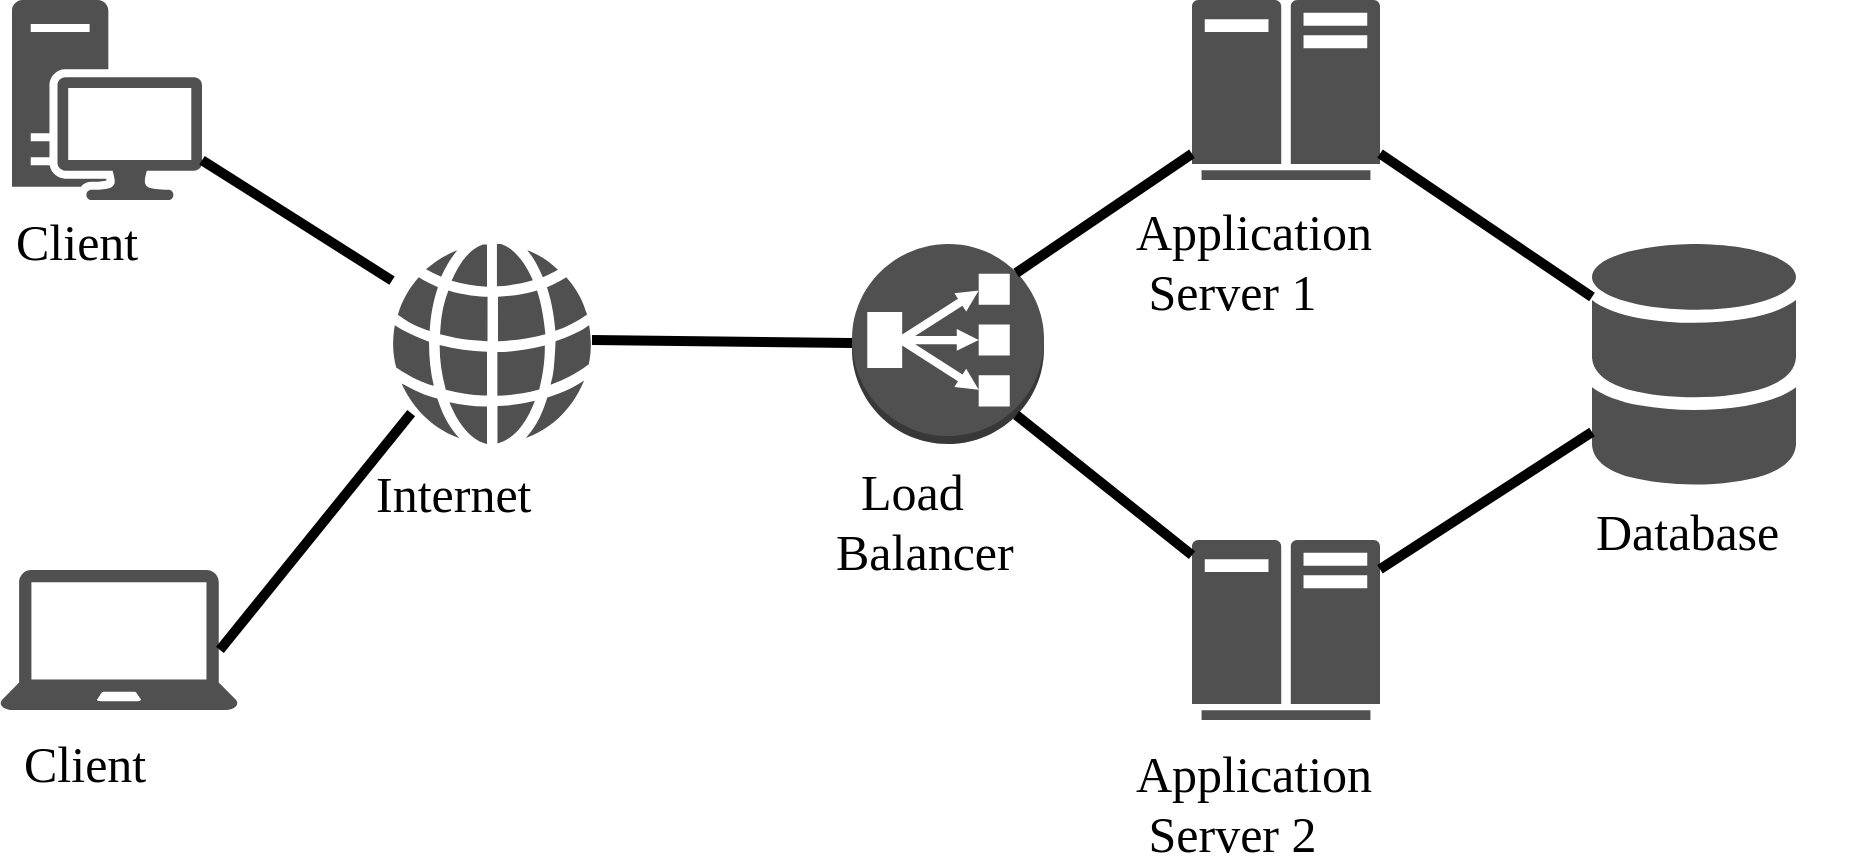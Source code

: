 <mxfile version="10.5.2" type="device"><diagram id="3_2tXSdrnfjgmkfOQSLF" name="Page-1"><mxGraphModel dx="1181" dy="547" grid="1" gridSize="10" guides="1" tooltips="1" connect="1" arrows="1" fold="1" page="1" pageScale="1" pageWidth="827" pageHeight="1169" math="0" shadow="0"><root><mxCell id="0"/><mxCell id="1" parent="0"/><mxCell id="wp0pYAxfHHxQcY7Bj9SA-3" value="" style="shadow=0;dashed=0;html=1;strokeColor=none;fillColor=#505050;labelPosition=center;verticalLabelPosition=bottom;verticalAlign=top;outlineConnect=0;align=center;shape=mxgraph.office.devices.workstation;" vertex="1" parent="1"><mxGeometry x="60" y="100" width="95" height="100" as="geometry"/></mxCell><mxCell id="wp0pYAxfHHxQcY7Bj9SA-6" value="" style="shadow=0;dashed=0;html=1;strokeColor=none;fillColor=#505050;labelPosition=center;verticalLabelPosition=bottom;verticalAlign=top;outlineConnect=0;align=center;shape=mxgraph.office.concepts.globe_internet;" vertex="1" parent="1"><mxGeometry x="250" y="222" width="100" height="100" as="geometry"/></mxCell><mxCell id="wp0pYAxfHHxQcY7Bj9SA-7" value="" style="shadow=0;dashed=0;html=1;strokeColor=none;fillColor=#505050;labelPosition=center;verticalLabelPosition=bottom;verticalAlign=top;outlineConnect=0;align=center;shape=mxgraph.office.databases.database_mini_2;" vertex="1" parent="1"><mxGeometry x="850" y="222" width="102" height="122" as="geometry"/></mxCell><mxCell id="wp0pYAxfHHxQcY7Bj9SA-9" value="" style="endArrow=none;html=1;strokeWidth=5;" edge="1" parent="1" source="wp0pYAxfHHxQcY7Bj9SA-6" target="wp0pYAxfHHxQcY7Bj9SA-3"><mxGeometry width="50" height="50" relative="1" as="geometry"><mxPoint x="160" y="225" as="sourcePoint"/><mxPoint x="210" y="175" as="targetPoint"/></mxGeometry></mxCell><mxCell id="wp0pYAxfHHxQcY7Bj9SA-12" value="" style="shadow=0;dashed=0;html=1;strokeColor=none;fillColor=#505050;labelPosition=center;verticalLabelPosition=bottom;verticalAlign=top;outlineConnect=0;align=center;shape=mxgraph.office.devices.laptop;" vertex="1" parent="1"><mxGeometry x="54" y="385" width="119" height="70" as="geometry"/></mxCell><mxCell id="wp0pYAxfHHxQcY7Bj9SA-13" value="" style="endArrow=none;html=1;strokeWidth=5;entryX=0.924;entryY=0.571;entryDx=0;entryDy=0;entryPerimeter=0;exitX=0.096;exitY=0.846;exitDx=0;exitDy=0;exitPerimeter=0;" edge="1" parent="1" source="wp0pYAxfHHxQcY7Bj9SA-6" target="wp0pYAxfHHxQcY7Bj9SA-12"><mxGeometry width="50" height="50" relative="1" as="geometry"><mxPoint x="315" y="421.705" as="sourcePoint"/><mxPoint x="150" y="360.205" as="targetPoint"/></mxGeometry></mxCell><mxCell id="wp0pYAxfHHxQcY7Bj9SA-15" value="" style="outlineConnect=0;dashed=0;verticalLabelPosition=bottom;verticalAlign=top;align=center;html=1;shape=mxgraph.aws3.classic_load_balancer;fillColor=#505050;gradientColor=none;" vertex="1" parent="1"><mxGeometry x="480" y="222" width="96" height="100" as="geometry"/></mxCell><mxCell id="wp0pYAxfHHxQcY7Bj9SA-16" value="" style="endArrow=none;html=1;strokeWidth=5;entryX=1;entryY=0.48;entryDx=0;entryDy=0;entryPerimeter=0;" edge="1" parent="1" source="wp0pYAxfHHxQcY7Bj9SA-15" target="wp0pYAxfHHxQcY7Bj9SA-6"><mxGeometry width="50" height="50" relative="1" as="geometry"><mxPoint x="440" y="270" as="sourcePoint"/><mxPoint x="356" y="332.3" as="targetPoint"/></mxGeometry></mxCell><mxCell id="wp0pYAxfHHxQcY7Bj9SA-20" value="" style="shadow=0;dashed=0;html=1;strokeColor=none;fillColor=#505050;labelPosition=center;verticalLabelPosition=bottom;verticalAlign=top;outlineConnect=0;align=center;shape=mxgraph.office.servers.mainframe_host;" vertex="1" parent="1"><mxGeometry x="650" y="370" width="94" height="90" as="geometry"/></mxCell><mxCell id="wp0pYAxfHHxQcY7Bj9SA-21" value="" style="shadow=0;dashed=0;html=1;strokeColor=none;fillColor=#505050;labelPosition=center;verticalLabelPosition=bottom;verticalAlign=top;outlineConnect=0;align=center;shape=mxgraph.office.servers.mainframe_host;" vertex="1" parent="1"><mxGeometry x="650" y="100" width="94" height="90" as="geometry"/></mxCell><mxCell id="wp0pYAxfHHxQcY7Bj9SA-22" value="" style="endArrow=none;html=1;strokeWidth=5;entryX=0.855;entryY=0.145;entryDx=0;entryDy=0;entryPerimeter=0;" edge="1" parent="1" source="wp0pYAxfHHxQcY7Bj9SA-21" target="wp0pYAxfHHxQcY7Bj9SA-15"><mxGeometry width="50" height="50" relative="1" as="geometry"><mxPoint x="640" y="170" as="sourcePoint"/><mxPoint x="440" y="130" as="targetPoint"/></mxGeometry></mxCell><mxCell id="wp0pYAxfHHxQcY7Bj9SA-23" value="" style="endArrow=none;html=1;strokeWidth=5;entryX=0.855;entryY=0.855;entryDx=0;entryDy=0;entryPerimeter=0;" edge="1" parent="1" source="wp0pYAxfHHxQcY7Bj9SA-20" target="wp0pYAxfHHxQcY7Bj9SA-15"><mxGeometry width="50" height="50" relative="1" as="geometry"><mxPoint x="500" y="291.461" as="sourcePoint"/><mxPoint x="540" y="360" as="targetPoint"/></mxGeometry></mxCell><mxCell id="wp0pYAxfHHxQcY7Bj9SA-24" value="" style="endArrow=none;html=1;strokeWidth=5;" edge="1" parent="1" source="wp0pYAxfHHxQcY7Bj9SA-7" target="wp0pYAxfHHxQcY7Bj9SA-21"><mxGeometry width="50" height="50" relative="1" as="geometry"><mxPoint x="850" y="145.03" as="sourcePoint"/><mxPoint x="750" y="180" as="targetPoint"/></mxGeometry></mxCell><mxCell id="wp0pYAxfHHxQcY7Bj9SA-26" value="" style="endArrow=none;html=1;strokeWidth=5;" edge="1" parent="1" source="wp0pYAxfHHxQcY7Bj9SA-7" target="wp0pYAxfHHxQcY7Bj9SA-20"><mxGeometry width="50" height="50" relative="1" as="geometry"><mxPoint x="660" y="193.548" as="sourcePoint"/><mxPoint x="750" y="340" as="targetPoint"/></mxGeometry></mxCell><mxCell id="wp0pYAxfHHxQcY7Bj9SA-27" value="&lt;font face=&quot;Lucida Console&quot; style=&quot;font-size: 25px&quot;&gt;Client&lt;/font&gt;" style="text;html=1;resizable=0;points=[];autosize=1;align=left;verticalAlign=top;spacingTop=-4;" vertex="1" parent="1"><mxGeometry x="60" y="204" width="110" height="20" as="geometry"/></mxCell><mxCell id="wp0pYAxfHHxQcY7Bj9SA-28" value="&lt;font face=&quot;Lucida Console&quot; style=&quot;font-size: 25px&quot;&gt;Client&lt;/font&gt;" style="text;html=1;resizable=0;points=[];autosize=1;align=left;verticalAlign=top;spacingTop=-4;" vertex="1" parent="1"><mxGeometry x="64" y="465" width="110" height="20" as="geometry"/></mxCell><mxCell id="wp0pYAxfHHxQcY7Bj9SA-29" value="&lt;font face=&quot;Lucida Console&quot; style=&quot;font-size: 25px&quot;&gt;Internet&lt;/font&gt;" style="text;html=1;resizable=0;points=[];autosize=1;align=left;verticalAlign=top;spacingTop=-4;" vertex="1" parent="1"><mxGeometry x="240" y="330" width="140" height="20" as="geometry"/></mxCell><mxCell id="wp0pYAxfHHxQcY7Bj9SA-30" value="&lt;font face=&quot;Lucida Console&quot; style=&quot;font-size: 25px&quot;&gt;&amp;nbsp; Load&lt;br&gt;Balancer&lt;br&gt;&lt;/font&gt;" style="text;html=1;resizable=0;points=[];autosize=1;align=left;verticalAlign=top;spacingTop=-4;" vertex="1" parent="1"><mxGeometry x="470" y="329" width="140" height="30" as="geometry"/></mxCell><mxCell id="wp0pYAxfHHxQcY7Bj9SA-33" value="&lt;font face=&quot;Lucida Console&quot; style=&quot;font-size: 25px&quot;&gt;Application&lt;br&gt;&amp;nbsp;Server 1&lt;br&gt;&lt;/font&gt;" style="text;html=1;resizable=0;points=[];autosize=1;align=left;verticalAlign=top;spacingTop=-4;" vertex="1" parent="1"><mxGeometry x="620" y="199" width="180" height="30" as="geometry"/></mxCell><mxCell id="wp0pYAxfHHxQcY7Bj9SA-34" value="&lt;font face=&quot;Lucida Console&quot; style=&quot;font-size: 25px&quot;&gt;Application&lt;br&gt;&amp;nbsp;Server 2&lt;br&gt;&lt;/font&gt;" style="text;html=1;resizable=0;points=[];autosize=1;align=left;verticalAlign=top;spacingTop=-4;" vertex="1" parent="1"><mxGeometry x="620" y="470" width="180" height="30" as="geometry"/></mxCell><mxCell id="wp0pYAxfHHxQcY7Bj9SA-35" value="&lt;font face=&quot;Lucida Console&quot; style=&quot;font-size: 25px&quot;&gt;Database&lt;/font&gt;" style="text;html=1;resizable=0;points=[];autosize=1;align=left;verticalAlign=top;spacingTop=-4;" vertex="1" parent="1"><mxGeometry x="850" y="349" width="140" height="20" as="geometry"/></mxCell></root></mxGraphModel></diagram></mxfile>
